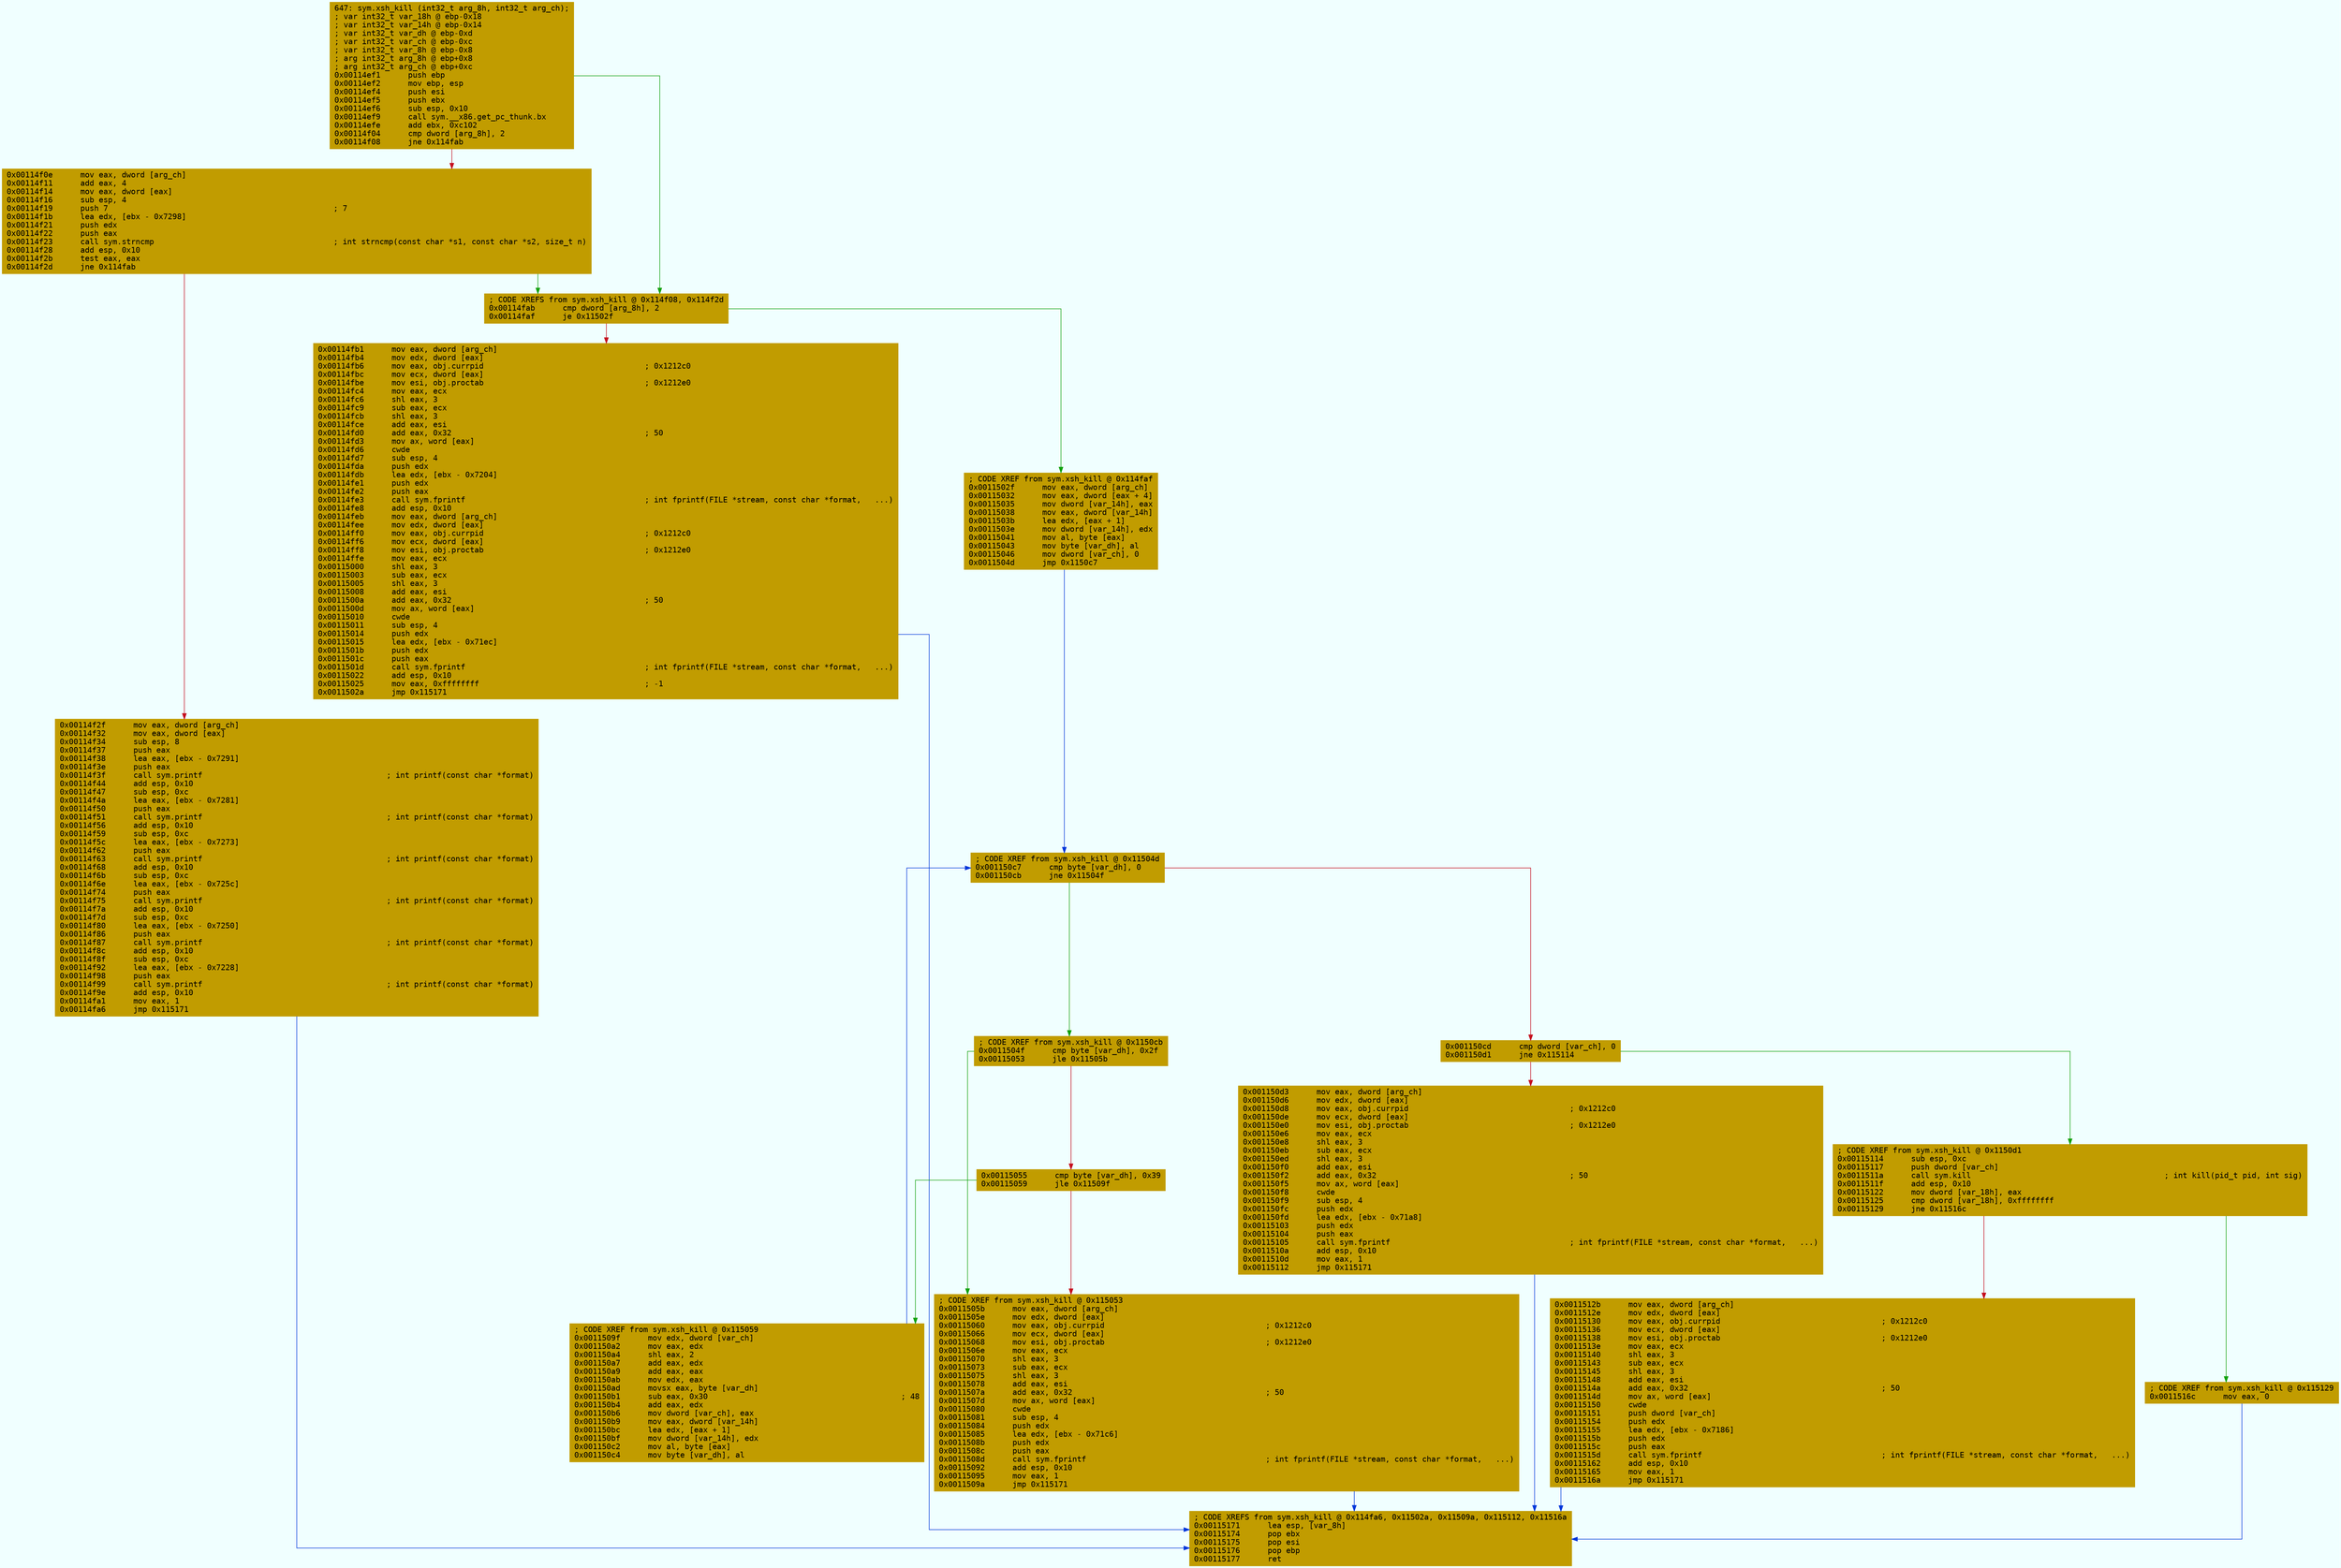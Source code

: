 digraph code {
	graph [bgcolor=azure fontsize=8 fontname="Courier" splines="ortho"];
	node [fillcolor=gray style=filled shape=box];
	edge [arrowhead="normal"];
	"0x00114ef1" [URL="sym.xsh_kill/0x00114ef1", fillcolor="#c19c00",color="#c19c00", fontname="Courier",label="647: sym.xsh_kill (int32_t arg_8h, int32_t arg_ch);\l; var int32_t var_18h @ ebp-0x18\l; var int32_t var_14h @ ebp-0x14\l; var int32_t var_dh @ ebp-0xd\l; var int32_t var_ch @ ebp-0xc\l; var int32_t var_8h @ ebp-0x8\l; arg int32_t arg_8h @ ebp+0x8\l; arg int32_t arg_ch @ ebp+0xc\l0x00114ef1      push ebp\l0x00114ef2      mov ebp, esp\l0x00114ef4      push esi\l0x00114ef5      push ebx\l0x00114ef6      sub esp, 0x10\l0x00114ef9      call sym.__x86.get_pc_thunk.bx\l0x00114efe      add ebx, 0xc102\l0x00114f04      cmp dword [arg_8h], 2\l0x00114f08      jne 0x114fab\l"]
	"0x00114f0e" [URL="sym.xsh_kill/0x00114f0e", fillcolor="#c19c00",color="#c19c00", fontname="Courier",label="0x00114f0e      mov eax, dword [arg_ch]\l0x00114f11      add eax, 4\l0x00114f14      mov eax, dword [eax]\l0x00114f16      sub esp, 4\l0x00114f19      push 7                                                 ; 7\l0x00114f1b      lea edx, [ebx - 0x7298]\l0x00114f21      push edx\l0x00114f22      push eax\l0x00114f23      call sym.strncmp                                       ; int strncmp(const char *s1, const char *s2, size_t n)\l0x00114f28      add esp, 0x10\l0x00114f2b      test eax, eax\l0x00114f2d      jne 0x114fab\l"]
	"0x00114f2f" [URL="sym.xsh_kill/0x00114f2f", fillcolor="#c19c00",color="#c19c00", fontname="Courier",label="0x00114f2f      mov eax, dword [arg_ch]\l0x00114f32      mov eax, dword [eax]\l0x00114f34      sub esp, 8\l0x00114f37      push eax\l0x00114f38      lea eax, [ebx - 0x7291]\l0x00114f3e      push eax\l0x00114f3f      call sym.printf                                        ; int printf(const char *format)\l0x00114f44      add esp, 0x10\l0x00114f47      sub esp, 0xc\l0x00114f4a      lea eax, [ebx - 0x7281]\l0x00114f50      push eax\l0x00114f51      call sym.printf                                        ; int printf(const char *format)\l0x00114f56      add esp, 0x10\l0x00114f59      sub esp, 0xc\l0x00114f5c      lea eax, [ebx - 0x7273]\l0x00114f62      push eax\l0x00114f63      call sym.printf                                        ; int printf(const char *format)\l0x00114f68      add esp, 0x10\l0x00114f6b      sub esp, 0xc\l0x00114f6e      lea eax, [ebx - 0x725c]\l0x00114f74      push eax\l0x00114f75      call sym.printf                                        ; int printf(const char *format)\l0x00114f7a      add esp, 0x10\l0x00114f7d      sub esp, 0xc\l0x00114f80      lea eax, [ebx - 0x7250]\l0x00114f86      push eax\l0x00114f87      call sym.printf                                        ; int printf(const char *format)\l0x00114f8c      add esp, 0x10\l0x00114f8f      sub esp, 0xc\l0x00114f92      lea eax, [ebx - 0x7228]\l0x00114f98      push eax\l0x00114f99      call sym.printf                                        ; int printf(const char *format)\l0x00114f9e      add esp, 0x10\l0x00114fa1      mov eax, 1\l0x00114fa6      jmp 0x115171\l"]
	"0x00114fab" [URL="sym.xsh_kill/0x00114fab", fillcolor="#c19c00",color="#c19c00", fontname="Courier",label="; CODE XREFS from sym.xsh_kill @ 0x114f08, 0x114f2d\l0x00114fab      cmp dword [arg_8h], 2\l0x00114faf      je 0x11502f\l"]
	"0x00114fb1" [URL="sym.xsh_kill/0x00114fb1", fillcolor="#c19c00",color="#c19c00", fontname="Courier",label="0x00114fb1      mov eax, dword [arg_ch]\l0x00114fb4      mov edx, dword [eax]\l0x00114fb6      mov eax, obj.currpid                                   ; 0x1212c0\l0x00114fbc      mov ecx, dword [eax]\l0x00114fbe      mov esi, obj.proctab                                   ; 0x1212e0\l0x00114fc4      mov eax, ecx\l0x00114fc6      shl eax, 3\l0x00114fc9      sub eax, ecx\l0x00114fcb      shl eax, 3\l0x00114fce      add eax, esi\l0x00114fd0      add eax, 0x32                                          ; 50\l0x00114fd3      mov ax, word [eax]\l0x00114fd6      cwde\l0x00114fd7      sub esp, 4\l0x00114fda      push edx\l0x00114fdb      lea edx, [ebx - 0x7204]\l0x00114fe1      push edx\l0x00114fe2      push eax\l0x00114fe3      call sym.fprintf                                       ; int fprintf(FILE *stream, const char *format,   ...)\l0x00114fe8      add esp, 0x10\l0x00114feb      mov eax, dword [arg_ch]\l0x00114fee      mov edx, dword [eax]\l0x00114ff0      mov eax, obj.currpid                                   ; 0x1212c0\l0x00114ff6      mov ecx, dword [eax]\l0x00114ff8      mov esi, obj.proctab                                   ; 0x1212e0\l0x00114ffe      mov eax, ecx\l0x00115000      shl eax, 3\l0x00115003      sub eax, ecx\l0x00115005      shl eax, 3\l0x00115008      add eax, esi\l0x0011500a      add eax, 0x32                                          ; 50\l0x0011500d      mov ax, word [eax]\l0x00115010      cwde\l0x00115011      sub esp, 4\l0x00115014      push edx\l0x00115015      lea edx, [ebx - 0x71ec]\l0x0011501b      push edx\l0x0011501c      push eax\l0x0011501d      call sym.fprintf                                       ; int fprintf(FILE *stream, const char *format,   ...)\l0x00115022      add esp, 0x10\l0x00115025      mov eax, 0xffffffff                                    ; -1\l0x0011502a      jmp 0x115171\l"]
	"0x0011502f" [URL="sym.xsh_kill/0x0011502f", fillcolor="#c19c00",color="#c19c00", fontname="Courier",label="; CODE XREF from sym.xsh_kill @ 0x114faf\l0x0011502f      mov eax, dword [arg_ch]\l0x00115032      mov eax, dword [eax + 4]\l0x00115035      mov dword [var_14h], eax\l0x00115038      mov eax, dword [var_14h]\l0x0011503b      lea edx, [eax + 1]\l0x0011503e      mov dword [var_14h], edx\l0x00115041      mov al, byte [eax]\l0x00115043      mov byte [var_dh], al\l0x00115046      mov dword [var_ch], 0\l0x0011504d      jmp 0x1150c7\l"]
	"0x0011504f" [URL="sym.xsh_kill/0x0011504f", fillcolor="#c19c00",color="#c19c00", fontname="Courier",label="; CODE XREF from sym.xsh_kill @ 0x1150cb\l0x0011504f      cmp byte [var_dh], 0x2f\l0x00115053      jle 0x11505b\l"]
	"0x00115055" [URL="sym.xsh_kill/0x00115055", fillcolor="#c19c00",color="#c19c00", fontname="Courier",label="0x00115055      cmp byte [var_dh], 0x39\l0x00115059      jle 0x11509f\l"]
	"0x0011505b" [URL="sym.xsh_kill/0x0011505b", fillcolor="#c19c00",color="#c19c00", fontname="Courier",label="; CODE XREF from sym.xsh_kill @ 0x115053\l0x0011505b      mov eax, dword [arg_ch]\l0x0011505e      mov edx, dword [eax]\l0x00115060      mov eax, obj.currpid                                   ; 0x1212c0\l0x00115066      mov ecx, dword [eax]\l0x00115068      mov esi, obj.proctab                                   ; 0x1212e0\l0x0011506e      mov eax, ecx\l0x00115070      shl eax, 3\l0x00115073      sub eax, ecx\l0x00115075      shl eax, 3\l0x00115078      add eax, esi\l0x0011507a      add eax, 0x32                                          ; 50\l0x0011507d      mov ax, word [eax]\l0x00115080      cwde\l0x00115081      sub esp, 4\l0x00115084      push edx\l0x00115085      lea edx, [ebx - 0x71c6]\l0x0011508b      push edx\l0x0011508c      push eax\l0x0011508d      call sym.fprintf                                       ; int fprintf(FILE *stream, const char *format,   ...)\l0x00115092      add esp, 0x10\l0x00115095      mov eax, 1\l0x0011509a      jmp 0x115171\l"]
	"0x0011509f" [URL="sym.xsh_kill/0x0011509f", fillcolor="#c19c00",color="#c19c00", fontname="Courier",label="; CODE XREF from sym.xsh_kill @ 0x115059\l0x0011509f      mov edx, dword [var_ch]\l0x001150a2      mov eax, edx\l0x001150a4      shl eax, 2\l0x001150a7      add eax, edx\l0x001150a9      add eax, eax\l0x001150ab      mov edx, eax\l0x001150ad      movsx eax, byte [var_dh]\l0x001150b1      sub eax, 0x30                                          ; 48\l0x001150b4      add eax, edx\l0x001150b6      mov dword [var_ch], eax\l0x001150b9      mov eax, dword [var_14h]\l0x001150bc      lea edx, [eax + 1]\l0x001150bf      mov dword [var_14h], edx\l0x001150c2      mov al, byte [eax]\l0x001150c4      mov byte [var_dh], al\l"]
	"0x001150c7" [URL="sym.xsh_kill/0x001150c7", fillcolor="#c19c00",color="#c19c00", fontname="Courier",label="; CODE XREF from sym.xsh_kill @ 0x11504d\l0x001150c7      cmp byte [var_dh], 0\l0x001150cb      jne 0x11504f\l"]
	"0x001150cd" [URL="sym.xsh_kill/0x001150cd", fillcolor="#c19c00",color="#c19c00", fontname="Courier",label="0x001150cd      cmp dword [var_ch], 0\l0x001150d1      jne 0x115114\l"]
	"0x001150d3" [URL="sym.xsh_kill/0x001150d3", fillcolor="#c19c00",color="#c19c00", fontname="Courier",label="0x001150d3      mov eax, dword [arg_ch]\l0x001150d6      mov edx, dword [eax]\l0x001150d8      mov eax, obj.currpid                                   ; 0x1212c0\l0x001150de      mov ecx, dword [eax]\l0x001150e0      mov esi, obj.proctab                                   ; 0x1212e0\l0x001150e6      mov eax, ecx\l0x001150e8      shl eax, 3\l0x001150eb      sub eax, ecx\l0x001150ed      shl eax, 3\l0x001150f0      add eax, esi\l0x001150f2      add eax, 0x32                                          ; 50\l0x001150f5      mov ax, word [eax]\l0x001150f8      cwde\l0x001150f9      sub esp, 4\l0x001150fc      push edx\l0x001150fd      lea edx, [ebx - 0x71a8]\l0x00115103      push edx\l0x00115104      push eax\l0x00115105      call sym.fprintf                                       ; int fprintf(FILE *stream, const char *format,   ...)\l0x0011510a      add esp, 0x10\l0x0011510d      mov eax, 1\l0x00115112      jmp 0x115171\l"]
	"0x00115114" [URL="sym.xsh_kill/0x00115114", fillcolor="#c19c00",color="#c19c00", fontname="Courier",label="; CODE XREF from sym.xsh_kill @ 0x1150d1\l0x00115114      sub esp, 0xc\l0x00115117      push dword [var_ch]\l0x0011511a      call sym.kill                                          ; int kill(pid_t pid, int sig)\l0x0011511f      add esp, 0x10\l0x00115122      mov dword [var_18h], eax\l0x00115125      cmp dword [var_18h], 0xffffffff\l0x00115129      jne 0x11516c\l"]
	"0x0011512b" [URL="sym.xsh_kill/0x0011512b", fillcolor="#c19c00",color="#c19c00", fontname="Courier",label="0x0011512b      mov eax, dword [arg_ch]\l0x0011512e      mov edx, dword [eax]\l0x00115130      mov eax, obj.currpid                                   ; 0x1212c0\l0x00115136      mov ecx, dword [eax]\l0x00115138      mov esi, obj.proctab                                   ; 0x1212e0\l0x0011513e      mov eax, ecx\l0x00115140      shl eax, 3\l0x00115143      sub eax, ecx\l0x00115145      shl eax, 3\l0x00115148      add eax, esi\l0x0011514a      add eax, 0x32                                          ; 50\l0x0011514d      mov ax, word [eax]\l0x00115150      cwde\l0x00115151      push dword [var_ch]\l0x00115154      push edx\l0x00115155      lea edx, [ebx - 0x7186]\l0x0011515b      push edx\l0x0011515c      push eax\l0x0011515d      call sym.fprintf                                       ; int fprintf(FILE *stream, const char *format,   ...)\l0x00115162      add esp, 0x10\l0x00115165      mov eax, 1\l0x0011516a      jmp 0x115171\l"]
	"0x0011516c" [URL="sym.xsh_kill/0x0011516c", fillcolor="#c19c00",color="#c19c00", fontname="Courier",label="; CODE XREF from sym.xsh_kill @ 0x115129\l0x0011516c      mov eax, 0\l"]
	"0x00115171" [URL="sym.xsh_kill/0x00115171", fillcolor="#c19c00",color="#c19c00", fontname="Courier",label="; CODE XREFS from sym.xsh_kill @ 0x114fa6, 0x11502a, 0x11509a, 0x115112, 0x11516a\l0x00115171      lea esp, [var_8h]\l0x00115174      pop ebx\l0x00115175      pop esi\l0x00115176      pop ebp\l0x00115177      ret\l"]
        "0x00114ef1" -> "0x00114fab" [color="#13a10e"];
        "0x00114ef1" -> "0x00114f0e" [color="#c50f1f"];
        "0x00114f0e" -> "0x00114fab" [color="#13a10e"];
        "0x00114f0e" -> "0x00114f2f" [color="#c50f1f"];
        "0x00114f2f" -> "0x00115171" [color="#0037da"];
        "0x00114fab" -> "0x0011502f" [color="#13a10e"];
        "0x00114fab" -> "0x00114fb1" [color="#c50f1f"];
        "0x00114fb1" -> "0x00115171" [color="#0037da"];
        "0x0011502f" -> "0x001150c7" [color="#0037da"];
        "0x0011504f" -> "0x0011505b" [color="#13a10e"];
        "0x0011504f" -> "0x00115055" [color="#c50f1f"];
        "0x00115055" -> "0x0011509f" [color="#13a10e"];
        "0x00115055" -> "0x0011505b" [color="#c50f1f"];
        "0x0011505b" -> "0x00115171" [color="#0037da"];
        "0x0011509f" -> "0x001150c7" [color="#0037da"];
        "0x001150c7" -> "0x0011504f" [color="#13a10e"];
        "0x001150c7" -> "0x001150cd" [color="#c50f1f"];
        "0x001150cd" -> "0x00115114" [color="#13a10e"];
        "0x001150cd" -> "0x001150d3" [color="#c50f1f"];
        "0x001150d3" -> "0x00115171" [color="#0037da"];
        "0x00115114" -> "0x0011516c" [color="#13a10e"];
        "0x00115114" -> "0x0011512b" [color="#c50f1f"];
        "0x0011512b" -> "0x00115171" [color="#0037da"];
        "0x0011516c" -> "0x00115171" [color="#0037da"];
}
